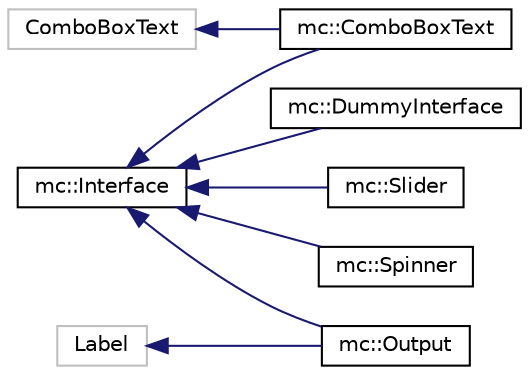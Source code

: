 digraph "Graphical Class Hierarchy"
{
  edge [fontname="Helvetica",fontsize="10",labelfontname="Helvetica",labelfontsize="10"];
  node [fontname="Helvetica",fontsize="10",shape=record];
  rankdir="LR";
  Node1 [label="ComboBoxText",height=0.2,width=0.4,color="grey75", fillcolor="white", style="filled"];
  Node1 -> Node2 [dir="back",color="midnightblue",fontsize="10",style="solid",fontname="Helvetica"];
  Node2 [label="mc::ComboBoxText",height=0.2,width=0.4,color="black", fillcolor="white", style="filled",URL="$classmc_1_1ComboBoxText.html"];
  Node3 [label="mc::Interface",height=0.2,width=0.4,color="black", fillcolor="white", style="filled",URL="$classmc_1_1Interface.html"];
  Node3 -> Node2 [dir="back",color="midnightblue",fontsize="10",style="solid",fontname="Helvetica"];
  Node3 -> Node4 [dir="back",color="midnightblue",fontsize="10",style="solid",fontname="Helvetica"];
  Node4 [label="mc::DummyInterface",height=0.2,width=0.4,color="black", fillcolor="white", style="filled",URL="$classmc_1_1DummyInterface.html"];
  Node3 -> Node5 [dir="back",color="midnightblue",fontsize="10",style="solid",fontname="Helvetica"];
  Node5 [label="mc::Output",height=0.2,width=0.4,color="black", fillcolor="white", style="filled",URL="$classmc_1_1Output.html"];
  Node3 -> Node6 [dir="back",color="midnightblue",fontsize="10",style="solid",fontname="Helvetica"];
  Node6 [label="mc::Slider",height=0.2,width=0.4,color="black", fillcolor="white", style="filled",URL="$classmc_1_1Slider.html"];
  Node3 -> Node7 [dir="back",color="midnightblue",fontsize="10",style="solid",fontname="Helvetica"];
  Node7 [label="mc::Spinner",height=0.2,width=0.4,color="black", fillcolor="white", style="filled",URL="$classmc_1_1Spinner.html"];
  Node8 [label="Label",height=0.2,width=0.4,color="grey75", fillcolor="white", style="filled"];
  Node8 -> Node5 [dir="back",color="midnightblue",fontsize="10",style="solid",fontname="Helvetica"];
}
